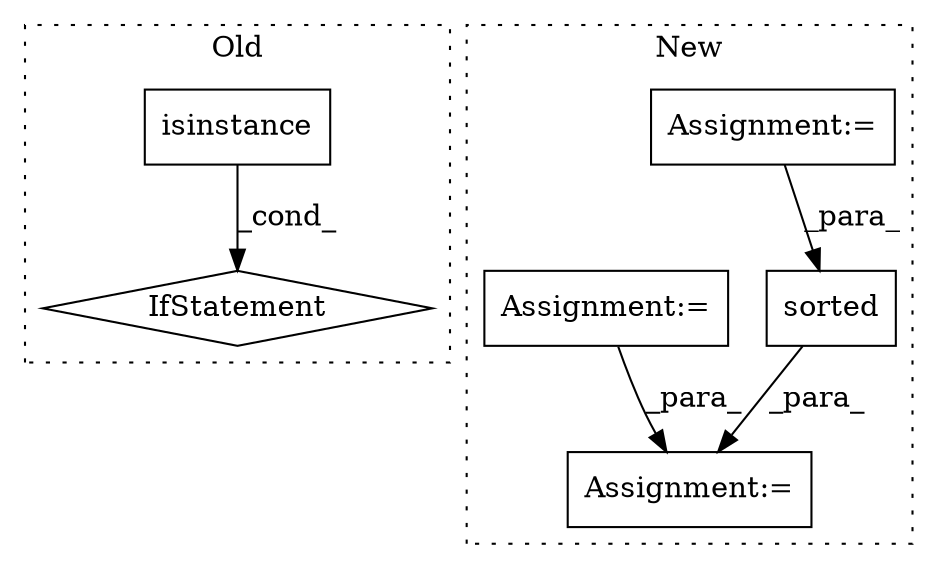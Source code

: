 digraph G {
subgraph cluster0 {
1 [label="isinstance" a="32" s="2799,2845" l="11,1" shape="box"];
3 [label="IfStatement" a="25" s="2795,2885" l="4,2" shape="diamond"];
label = "Old";
style="dotted";
}
subgraph cluster1 {
2 [label="sorted" a="32" s="3620,3641" l="7,1" shape="box"];
4 [label="Assignment:=" a="7" s="3602" l="12" shape="box"];
5 [label="Assignment:=" a="7" s="2726,2829" l="71,2" shape="box"];
6 [label="Assignment:=" a="7" s="3700" l="27" shape="box"];
label = "New";
style="dotted";
}
1 -> 3 [label="_cond_"];
2 -> 4 [label="_para_"];
5 -> 2 [label="_para_"];
6 -> 4 [label="_para_"];
}